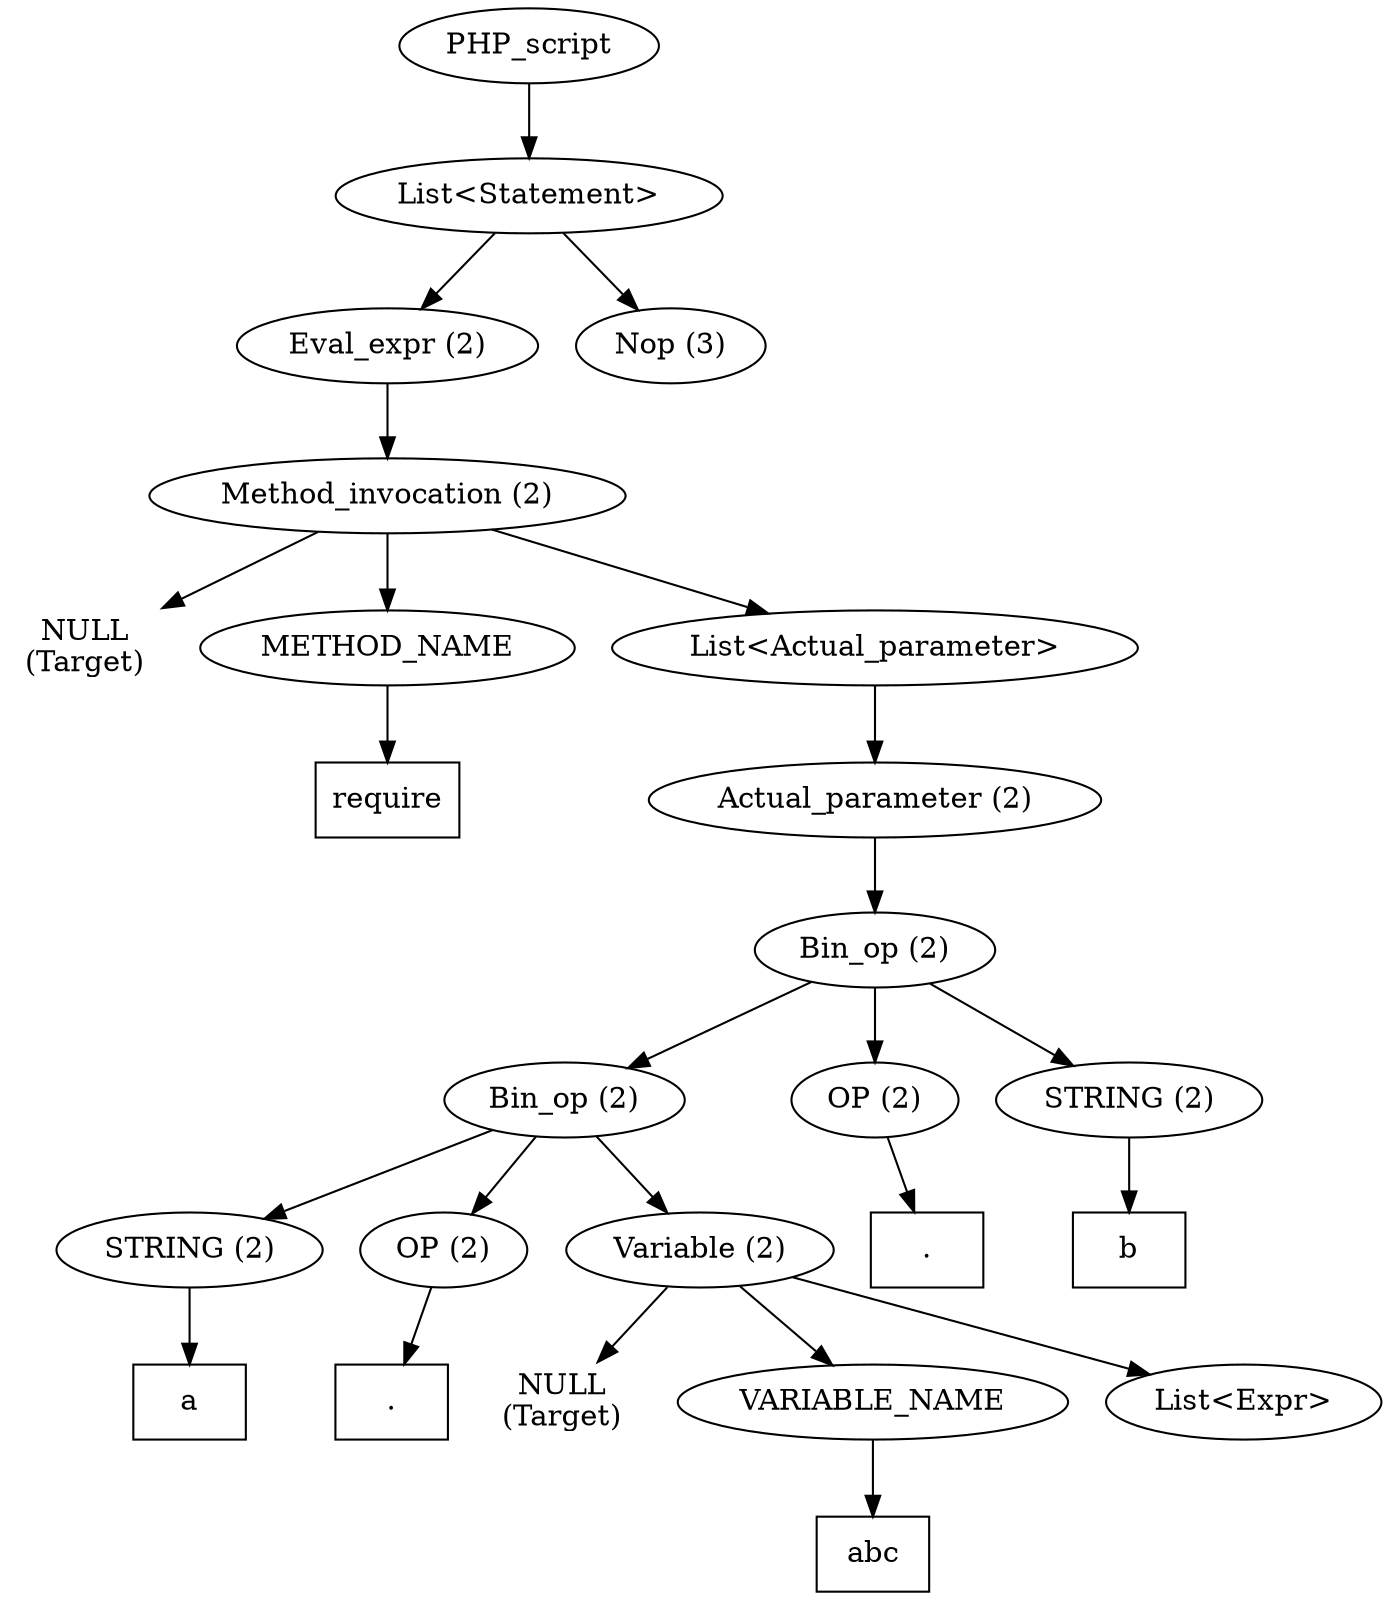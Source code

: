 /*
 * AST in dot format generated by phc -- the PHP compiler
 */

digraph AST {
ordering=out;
node_0 [label="PHP_script"];
node_1 [label="List<Statement>"];
node_0 -> node_1;
node_2 [label="Eval_expr (2)"];
node_1 -> node_2;
node_3 [label="Method_invocation (2)"];
node_2 -> node_3;
node_4 [label="NULL\n(Target)", shape=plaintext]
node_3 -> node_4;
node_5 [label="METHOD_NAME"];
node_3 -> node_5;
node_6 [label="require", shape=box]
node_5 -> node_6;
node_7 [label="List<Actual_parameter>"];
node_3 -> node_7;
node_8 [label="Actual_parameter (2)"];
node_7 -> node_8;
node_9 [label="Bin_op (2)"];
node_8 -> node_9;
node_10 [label="Bin_op (2)"];
node_9 -> node_10;
node_11 [label="STRING (2)"];
node_10 -> node_11;
node_12 [label="a", shape=box]
node_11 -> node_12;
node_13 [label="OP (2)"];
node_10 -> node_13;
node_14 [label=".", shape=box]
node_13 -> node_14;
node_15 [label="Variable (2)"];
node_10 -> node_15;
node_16 [label="NULL\n(Target)", shape=plaintext]
node_15 -> node_16;
node_17 [label="VARIABLE_NAME"];
node_15 -> node_17;
node_18 [label="abc", shape=box]
node_17 -> node_18;
node_19 [label="List<Expr>"];
node_15 -> node_19;
node_20 [label="OP (2)"];
node_9 -> node_20;
node_21 [label=".", shape=box]
node_20 -> node_21;
node_22 [label="STRING (2)"];
node_9 -> node_22;
node_23 [label="b", shape=box]
node_22 -> node_23;
node_24 [label="Nop (3)"];
node_1 -> node_24;
}